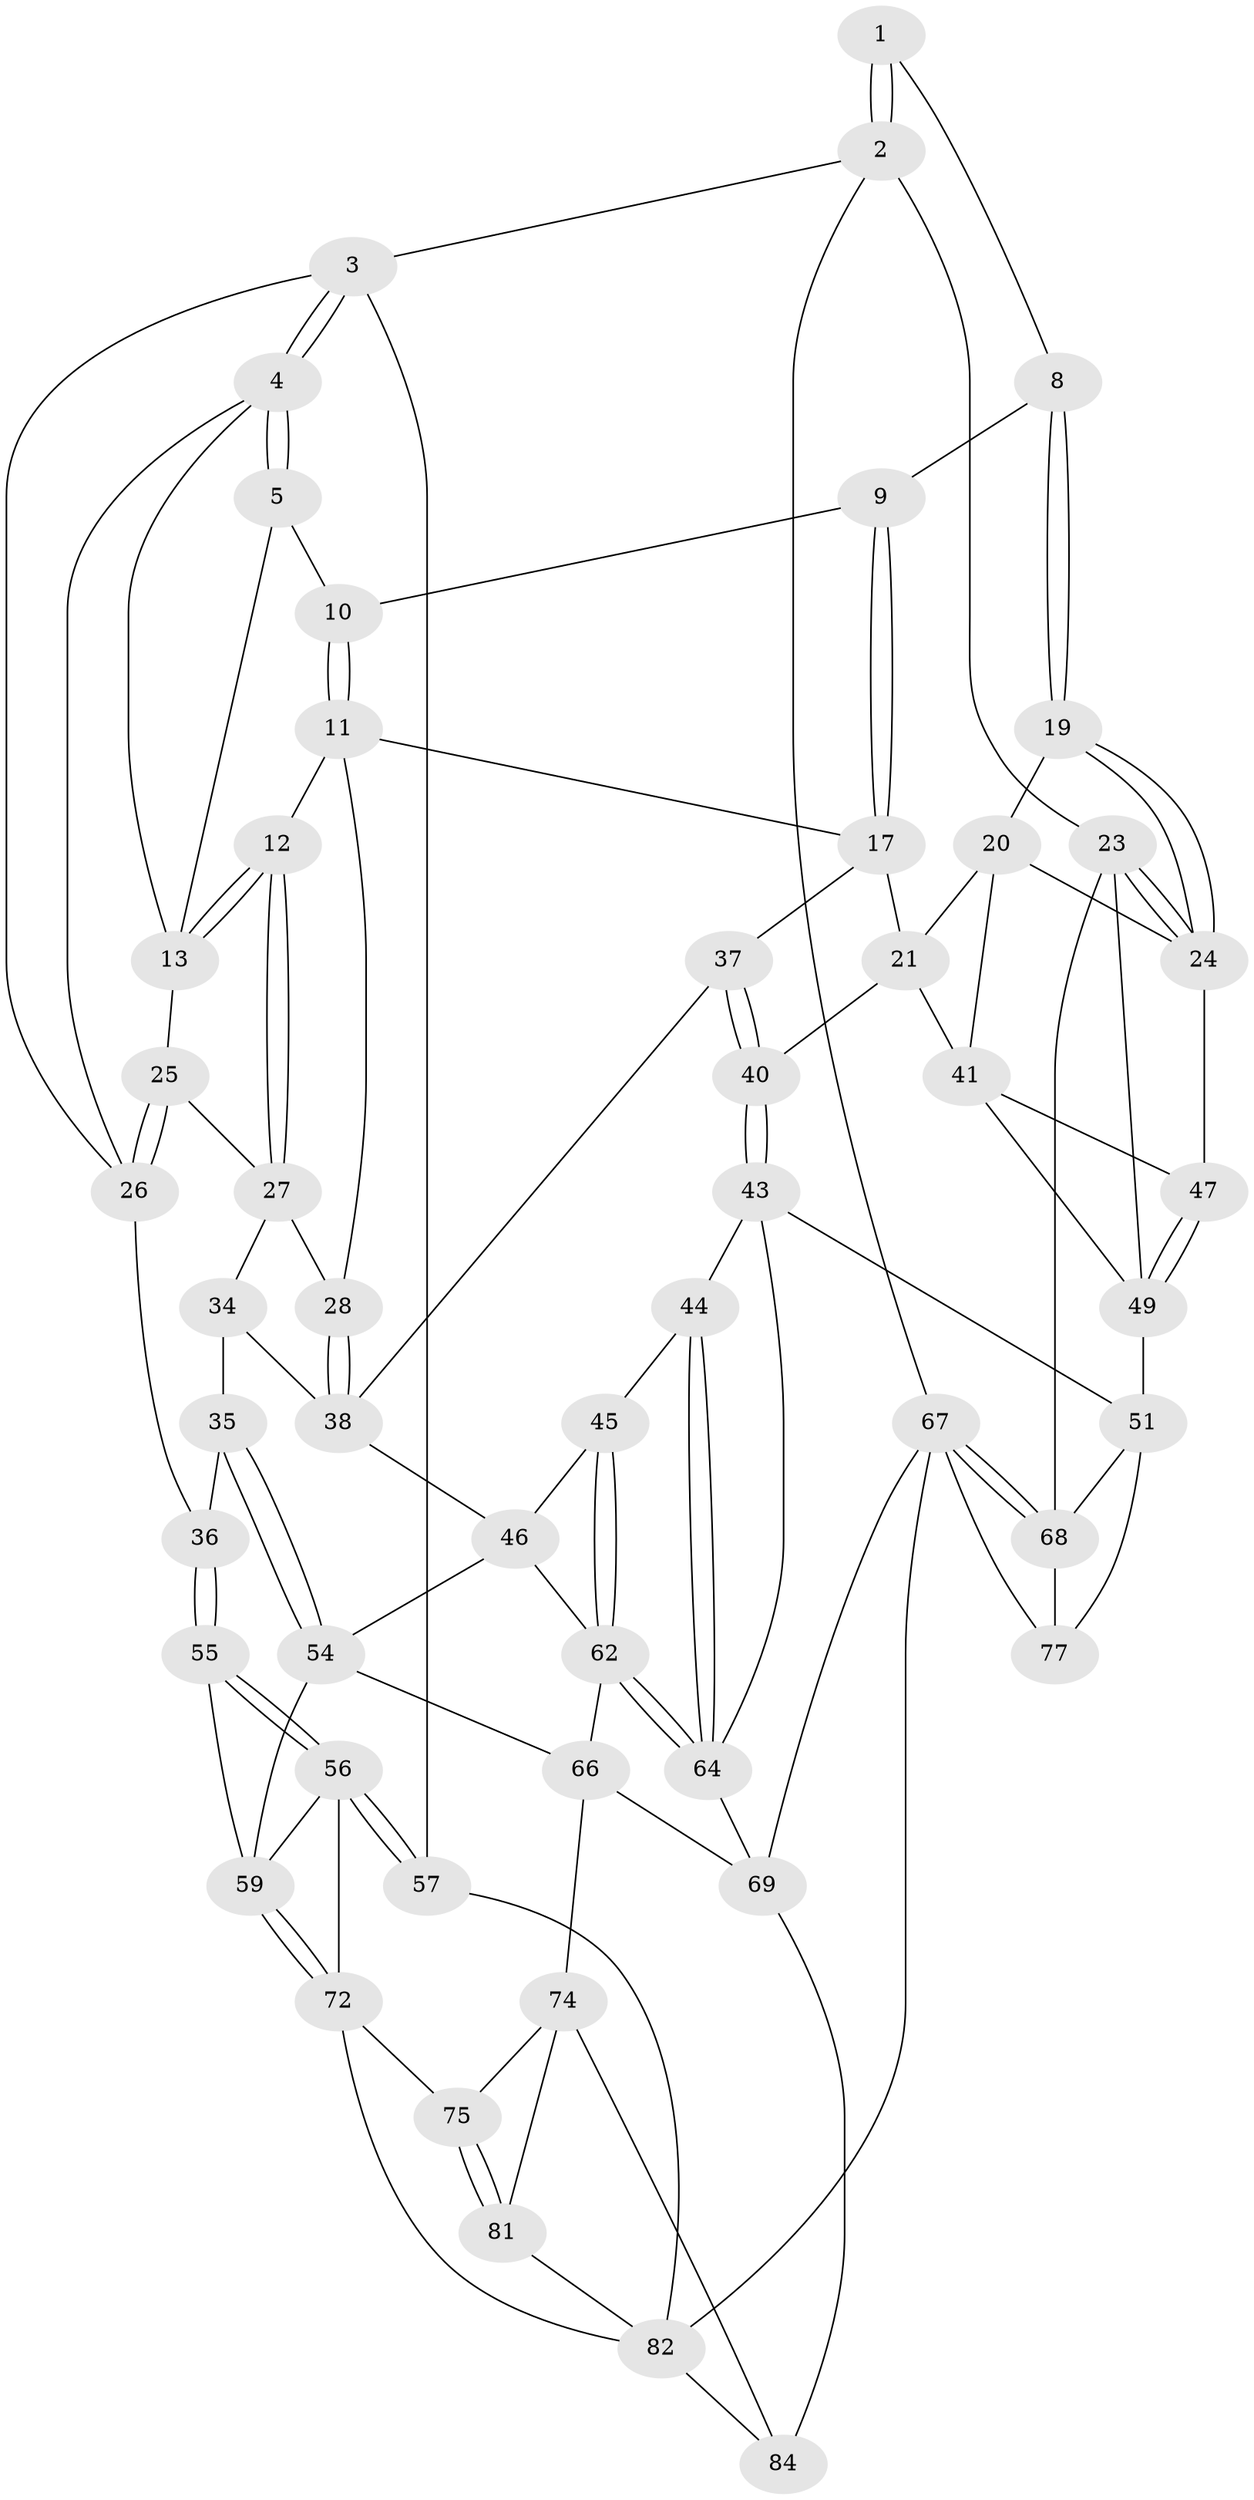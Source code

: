 // original degree distribution, {3: 0.023529411764705882, 6: 0.2235294117647059, 5: 0.49411764705882355, 4: 0.25882352941176473}
// Generated by graph-tools (version 1.1) at 2025/11/02/27/25 16:11:54]
// undirected, 53 vertices, 120 edges
graph export_dot {
graph [start="1"]
  node [color=gray90,style=filled];
  1 [pos="+0.7628792998129603+0",super="+7"];
  2 [pos="+1+0",super="+14"];
  3 [pos="+0+0",super="+31"];
  4 [pos="+0+0",super="+15"];
  5 [pos="+0.5016075082101848+0",super="+6"];
  8 [pos="+0.8779304649811542+0.138652916959684"];
  9 [pos="+0.7496684043676105+0.054197574386486175"];
  10 [pos="+0.7070574297670503+0"];
  11 [pos="+0.6085183204618301+0.22088116769896546",super="+18"];
  12 [pos="+0.5734654918971237+0.2082597728382949"];
  13 [pos="+0.48735029934375496+0",super="+16"];
  17 [pos="+0.7121451936932989+0.26024567887645594",super="+22"];
  19 [pos="+0.8725398565706893+0.2528967777257912"];
  20 [pos="+0.8559772627165214+0.2570994200340388",super="+33"];
  21 [pos="+0.7261364659574352+0.26927794826637114",super="+39"];
  23 [pos="+1+0.35800604512728684",super="+61"];
  24 [pos="+1+0.35784144613227115",super="+32"];
  25 [pos="+0.41459538043188565+0.26567716293100574"];
  26 [pos="+0.18457699912648903+0.30213753859421993",super="+30"];
  27 [pos="+0.418436207115953+0.270065364177553",super="+29"];
  28 [pos="+0.5246369788194214+0.39504132177003753"];
  34 [pos="+0.39151568222216687+0.4152320551742891"];
  35 [pos="+0.3856599474511162+0.42153749179212774"];
  36 [pos="+0.1431145845807551+0.4014643229199727"];
  37 [pos="+0.602150944896786+0.4450638425270998"];
  38 [pos="+0.5918747383364473+0.4454981752097358",super="+42"];
  40 [pos="+0.7110708876306446+0.5084550914529464"];
  41 [pos="+0.7844928451807964+0.44440636810245204",super="+48"];
  43 [pos="+0.7110726042518964+0.5379420307631564",super="+52"];
  44 [pos="+0.6475760427257798+0.5746718878751613"];
  45 [pos="+0.5820712242966384+0.569120756595219"];
  46 [pos="+0.5484641867607717+0.5457396891671564",super="+53"];
  47 [pos="+0.9204920208024989+0.4836099644485206"];
  49 [pos="+0.868563774703313+0.548506743726581",super="+50"];
  51 [pos="+0.8420571322804481+0.6597775868931742",super="+76"];
  54 [pos="+0.39161732259425786+0.5493213421619503",super="+58"];
  55 [pos="+0.14661117806508261+0.48149492388088794"];
  56 [pos="+0+0.7697676536756504",super="+71"];
  57 [pos="+0+0.7764951501582644"];
  59 [pos="+0.2829689129465382+0.6545017277491724",super="+60"];
  62 [pos="+0.563308277558081+0.683905988589314",super="+63"];
  64 [pos="+0.6132563669633453+0.7257932899256103",super="+65"];
  66 [pos="+0.38958573976498734+0.7840012731447188",super="+70"];
  67 [pos="+1+1",super="+78"];
  68 [pos="+1+0.8261571108654292",super="+80"];
  69 [pos="+0.6020418412486337+1",super="+79"];
  72 [pos="+0.19182589715999585+0.8538447055162476",super="+73"];
  74 [pos="+0.228084348839731+0.871657965410997",super="+83"];
  75 [pos="+0.19808839275323342+0.8593268421155466"];
  77 [pos="+0.7654502342491659+0.9414989445800517"];
  81 [pos="+0.16677286053281168+0.9530059188773596"];
  82 [pos="+0.10026735953794146+0.974858950995917",super="+85"];
  84 [pos="+0.37261995182741475+1"];
  1 -- 2 [weight=2];
  1 -- 2;
  1 -- 8;
  2 -- 3;
  2 -- 67;
  2 -- 23;
  3 -- 4;
  3 -- 4;
  3 -- 57 [weight=2];
  3 -- 26;
  4 -- 5;
  4 -- 5;
  4 -- 26;
  4 -- 13;
  5 -- 13;
  5 -- 10;
  8 -- 9;
  8 -- 19;
  8 -- 19;
  9 -- 10;
  9 -- 17;
  9 -- 17;
  10 -- 11;
  10 -- 11;
  11 -- 12;
  11 -- 17;
  11 -- 28;
  12 -- 13;
  12 -- 13;
  12 -- 27;
  12 -- 27;
  13 -- 25;
  17 -- 37;
  17 -- 21;
  19 -- 20;
  19 -- 24;
  19 -- 24;
  20 -- 21;
  20 -- 41;
  20 -- 24;
  21 -- 40;
  21 -- 41;
  23 -- 24;
  23 -- 24;
  23 -- 49;
  23 -- 68;
  24 -- 47;
  25 -- 26;
  25 -- 26;
  25 -- 27;
  26 -- 36;
  27 -- 34;
  27 -- 28;
  28 -- 38;
  28 -- 38;
  34 -- 35;
  34 -- 38;
  35 -- 36;
  35 -- 54;
  35 -- 54;
  36 -- 55;
  36 -- 55;
  37 -- 38;
  37 -- 40;
  37 -- 40;
  38 -- 46;
  40 -- 43;
  40 -- 43;
  41 -- 49;
  41 -- 47;
  43 -- 44;
  43 -- 64;
  43 -- 51;
  44 -- 45;
  44 -- 64;
  44 -- 64;
  45 -- 46;
  45 -- 62;
  45 -- 62;
  46 -- 54;
  46 -- 62;
  47 -- 49;
  47 -- 49;
  49 -- 51;
  51 -- 68;
  51 -- 77;
  54 -- 66;
  54 -- 59;
  55 -- 56;
  55 -- 56;
  55 -- 59;
  56 -- 57;
  56 -- 57;
  56 -- 72;
  56 -- 59;
  57 -- 82;
  59 -- 72;
  59 -- 72;
  62 -- 64;
  62 -- 64;
  62 -- 66;
  64 -- 69;
  66 -- 74;
  66 -- 69;
  67 -- 68;
  67 -- 68;
  67 -- 77;
  67 -- 82;
  67 -- 69;
  68 -- 77;
  69 -- 84;
  72 -- 75;
  72 -- 82;
  74 -- 75;
  74 -- 81;
  74 -- 84;
  75 -- 81;
  75 -- 81;
  81 -- 82;
  82 -- 84;
}
